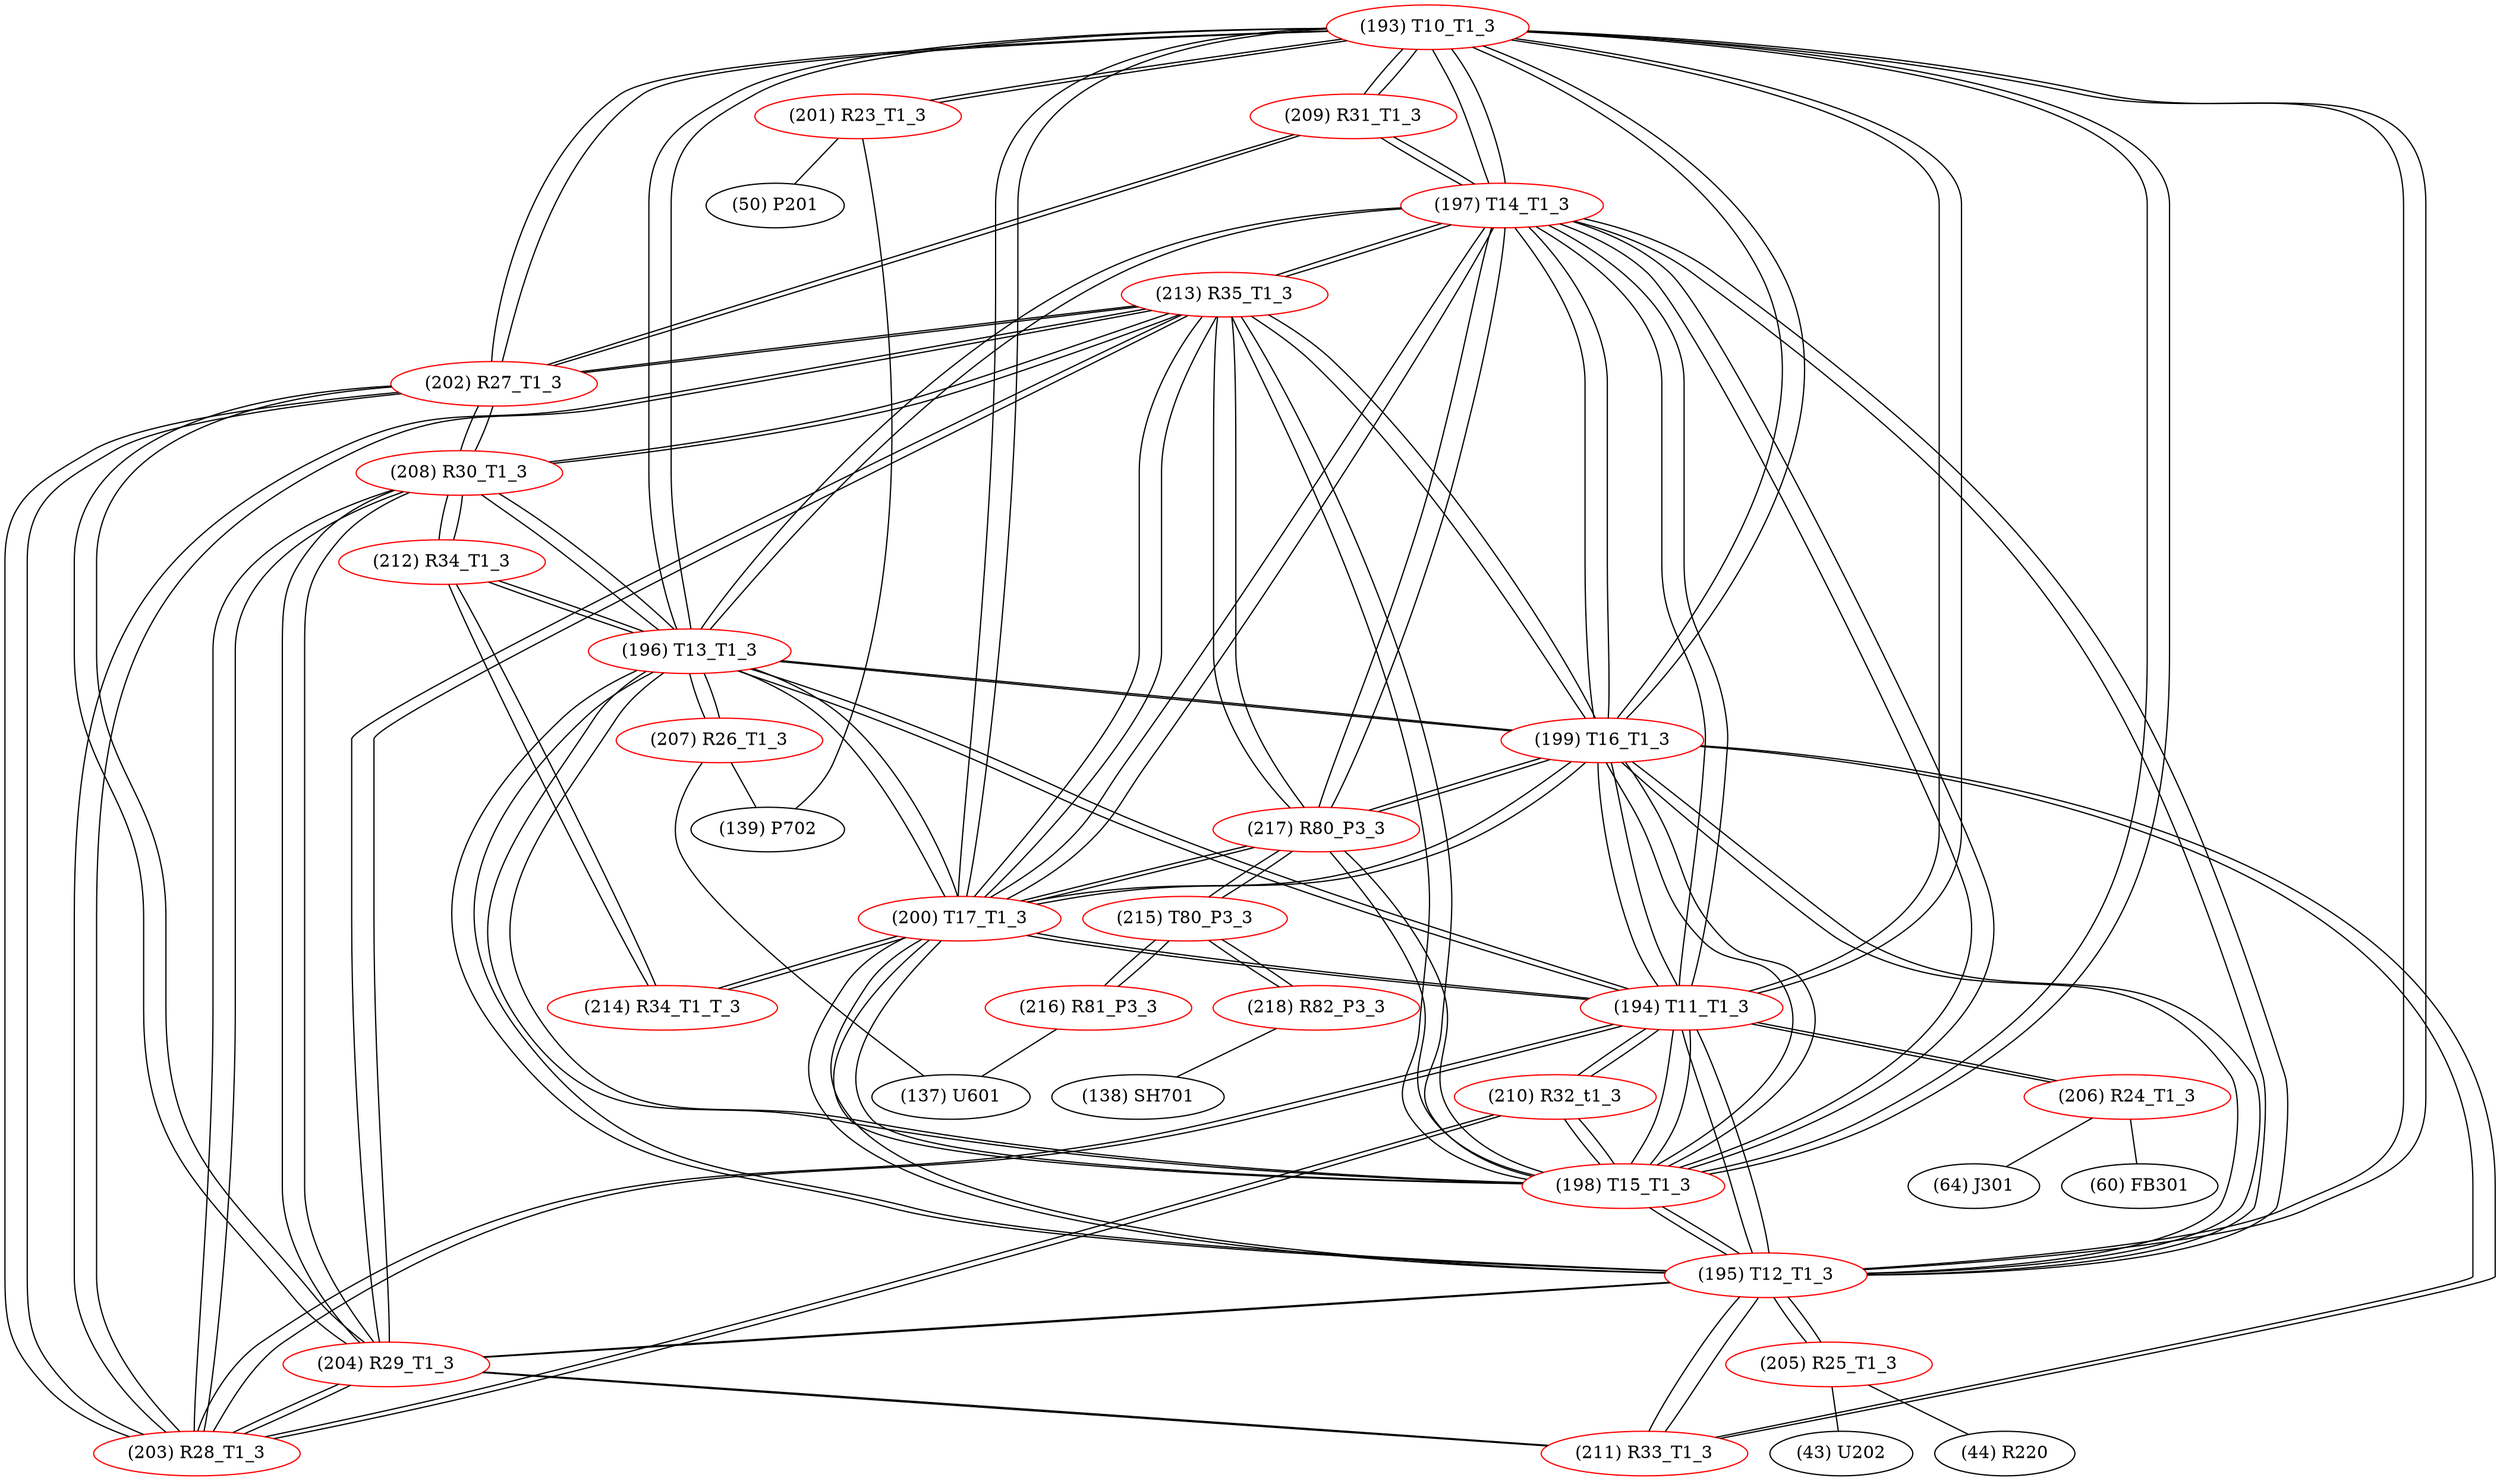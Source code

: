 graph {
	193 [label="(193) T10_T1_3" color=red]
	201 [label="(201) R23_T1_3"]
	209 [label="(209) R31_T1_3"]
	202 [label="(202) R27_T1_3"]
	199 [label="(199) T16_T1_3"]
	200 [label="(200) T17_T1_3"]
	198 [label="(198) T15_T1_3"]
	195 [label="(195) T12_T1_3"]
	197 [label="(197) T14_T1_3"]
	196 [label="(196) T13_T1_3"]
	194 [label="(194) T11_T1_3"]
	194 [label="(194) T11_T1_3" color=red]
	206 [label="(206) R24_T1_3"]
	203 [label="(203) R28_T1_3"]
	210 [label="(210) R32_t1_3"]
	193 [label="(193) T10_T1_3"]
	199 [label="(199) T16_T1_3"]
	200 [label="(200) T17_T1_3"]
	198 [label="(198) T15_T1_3"]
	195 [label="(195) T12_T1_3"]
	197 [label="(197) T14_T1_3"]
	196 [label="(196) T13_T1_3"]
	195 [label="(195) T12_T1_3" color=red]
	211 [label="(211) R33_T1_3"]
	204 [label="(204) R29_T1_3"]
	205 [label="(205) R25_T1_3"]
	193 [label="(193) T10_T1_3"]
	199 [label="(199) T16_T1_3"]
	200 [label="(200) T17_T1_3"]
	198 [label="(198) T15_T1_3"]
	197 [label="(197) T14_T1_3"]
	196 [label="(196) T13_T1_3"]
	194 [label="(194) T11_T1_3"]
	196 [label="(196) T13_T1_3" color=red]
	208 [label="(208) R30_T1_3"]
	212 [label="(212) R34_T1_3"]
	207 [label="(207) R26_T1_3"]
	193 [label="(193) T10_T1_3"]
	199 [label="(199) T16_T1_3"]
	200 [label="(200) T17_T1_3"]
	198 [label="(198) T15_T1_3"]
	195 [label="(195) T12_T1_3"]
	197 [label="(197) T14_T1_3"]
	194 [label="(194) T11_T1_3"]
	197 [label="(197) T14_T1_3" color=red]
	193 [label="(193) T10_T1_3"]
	199 [label="(199) T16_T1_3"]
	200 [label="(200) T17_T1_3"]
	198 [label="(198) T15_T1_3"]
	195 [label="(195) T12_T1_3"]
	196 [label="(196) T13_T1_3"]
	194 [label="(194) T11_T1_3"]
	209 [label="(209) R31_T1_3"]
	217 [label="(217) R80_P3_3"]
	213 [label="(213) R35_T1_3"]
	198 [label="(198) T15_T1_3" color=red]
	210 [label="(210) R32_t1_3"]
	193 [label="(193) T10_T1_3"]
	199 [label="(199) T16_T1_3"]
	200 [label="(200) T17_T1_3"]
	195 [label="(195) T12_T1_3"]
	197 [label="(197) T14_T1_3"]
	196 [label="(196) T13_T1_3"]
	194 [label="(194) T11_T1_3"]
	217 [label="(217) R80_P3_3"]
	213 [label="(213) R35_T1_3"]
	199 [label="(199) T16_T1_3" color=red]
	211 [label="(211) R33_T1_3"]
	193 [label="(193) T10_T1_3"]
	200 [label="(200) T17_T1_3"]
	198 [label="(198) T15_T1_3"]
	195 [label="(195) T12_T1_3"]
	197 [label="(197) T14_T1_3"]
	196 [label="(196) T13_T1_3"]
	194 [label="(194) T11_T1_3"]
	217 [label="(217) R80_P3_3"]
	213 [label="(213) R35_T1_3"]
	200 [label="(200) T17_T1_3" color=red]
	214 [label="(214) R34_T1_T_3"]
	193 [label="(193) T10_T1_3"]
	199 [label="(199) T16_T1_3"]
	198 [label="(198) T15_T1_3"]
	195 [label="(195) T12_T1_3"]
	197 [label="(197) T14_T1_3"]
	196 [label="(196) T13_T1_3"]
	194 [label="(194) T11_T1_3"]
	217 [label="(217) R80_P3_3"]
	213 [label="(213) R35_T1_3"]
	201 [label="(201) R23_T1_3" color=red]
	50 [label="(50) P201"]
	139 [label="(139) P702"]
	193 [label="(193) T10_T1_3"]
	202 [label="(202) R27_T1_3" color=red]
	208 [label="(208) R30_T1_3"]
	213 [label="(213) R35_T1_3"]
	204 [label="(204) R29_T1_3"]
	203 [label="(203) R28_T1_3"]
	193 [label="(193) T10_T1_3"]
	209 [label="(209) R31_T1_3"]
	203 [label="(203) R28_T1_3" color=red]
	208 [label="(208) R30_T1_3"]
	213 [label="(213) R35_T1_3"]
	204 [label="(204) R29_T1_3"]
	202 [label="(202) R27_T1_3"]
	194 [label="(194) T11_T1_3"]
	210 [label="(210) R32_t1_3"]
	204 [label="(204) R29_T1_3" color=red]
	208 [label="(208) R30_T1_3"]
	213 [label="(213) R35_T1_3"]
	203 [label="(203) R28_T1_3"]
	202 [label="(202) R27_T1_3"]
	211 [label="(211) R33_T1_3"]
	195 [label="(195) T12_T1_3"]
	205 [label="(205) R25_T1_3" color=red]
	43 [label="(43) U202"]
	44 [label="(44) R220"]
	195 [label="(195) T12_T1_3"]
	206 [label="(206) R24_T1_3" color=red]
	60 [label="(60) FB301"]
	64 [label="(64) J301"]
	194 [label="(194) T11_T1_3"]
	207 [label="(207) R26_T1_3" color=red]
	137 [label="(137) U601"]
	139 [label="(139) P702"]
	196 [label="(196) T13_T1_3"]
	208 [label="(208) R30_T1_3" color=red]
	213 [label="(213) R35_T1_3"]
	204 [label="(204) R29_T1_3"]
	203 [label="(203) R28_T1_3"]
	202 [label="(202) R27_T1_3"]
	212 [label="(212) R34_T1_3"]
	196 [label="(196) T13_T1_3"]
	209 [label="(209) R31_T1_3" color=red]
	193 [label="(193) T10_T1_3"]
	202 [label="(202) R27_T1_3"]
	197 [label="(197) T14_T1_3"]
	210 [label="(210) R32_t1_3" color=red]
	198 [label="(198) T15_T1_3"]
	194 [label="(194) T11_T1_3"]
	203 [label="(203) R28_T1_3"]
	211 [label="(211) R33_T1_3" color=red]
	199 [label="(199) T16_T1_3"]
	204 [label="(204) R29_T1_3"]
	195 [label="(195) T12_T1_3"]
	212 [label="(212) R34_T1_3" color=red]
	208 [label="(208) R30_T1_3"]
	196 [label="(196) T13_T1_3"]
	214 [label="(214) R34_T1_T_3"]
	213 [label="(213) R35_T1_3" color=red]
	208 [label="(208) R30_T1_3"]
	204 [label="(204) R29_T1_3"]
	203 [label="(203) R28_T1_3"]
	202 [label="(202) R27_T1_3"]
	217 [label="(217) R80_P3_3"]
	200 [label="(200) T17_T1_3"]
	199 [label="(199) T16_T1_3"]
	198 [label="(198) T15_T1_3"]
	197 [label="(197) T14_T1_3"]
	214 [label="(214) R34_T1_T_3" color=red]
	200 [label="(200) T17_T1_3"]
	212 [label="(212) R34_T1_3"]
	215 [label="(215) T80_P3_3" color=red]
	216 [label="(216) R81_P3_3"]
	218 [label="(218) R82_P3_3"]
	217 [label="(217) R80_P3_3"]
	216 [label="(216) R81_P3_3" color=red]
	137 [label="(137) U601"]
	215 [label="(215) T80_P3_3"]
	217 [label="(217) R80_P3_3" color=red]
	200 [label="(200) T17_T1_3"]
	213 [label="(213) R35_T1_3"]
	199 [label="(199) T16_T1_3"]
	198 [label="(198) T15_T1_3"]
	197 [label="(197) T14_T1_3"]
	215 [label="(215) T80_P3_3"]
	218 [label="(218) R82_P3_3" color=red]
	138 [label="(138) SH701"]
	215 [label="(215) T80_P3_3"]
	193 -- 201
	193 -- 209
	193 -- 202
	193 -- 199
	193 -- 200
	193 -- 198
	193 -- 195
	193 -- 197
	193 -- 196
	193 -- 194
	194 -- 206
	194 -- 203
	194 -- 210
	194 -- 193
	194 -- 199
	194 -- 200
	194 -- 198
	194 -- 195
	194 -- 197
	194 -- 196
	195 -- 211
	195 -- 204
	195 -- 205
	195 -- 193
	195 -- 199
	195 -- 200
	195 -- 198
	195 -- 197
	195 -- 196
	195 -- 194
	196 -- 208
	196 -- 212
	196 -- 207
	196 -- 193
	196 -- 199
	196 -- 200
	196 -- 198
	196 -- 195
	196 -- 197
	196 -- 194
	197 -- 193
	197 -- 199
	197 -- 200
	197 -- 198
	197 -- 195
	197 -- 196
	197 -- 194
	197 -- 209
	197 -- 217
	197 -- 213
	198 -- 210
	198 -- 193
	198 -- 199
	198 -- 200
	198 -- 195
	198 -- 197
	198 -- 196
	198 -- 194
	198 -- 217
	198 -- 213
	199 -- 211
	199 -- 193
	199 -- 200
	199 -- 198
	199 -- 195
	199 -- 197
	199 -- 196
	199 -- 194
	199 -- 217
	199 -- 213
	200 -- 214
	200 -- 193
	200 -- 199
	200 -- 198
	200 -- 195
	200 -- 197
	200 -- 196
	200 -- 194
	200 -- 217
	200 -- 213
	201 -- 50
	201 -- 139
	201 -- 193
	202 -- 208
	202 -- 213
	202 -- 204
	202 -- 203
	202 -- 193
	202 -- 209
	203 -- 208
	203 -- 213
	203 -- 204
	203 -- 202
	203 -- 194
	203 -- 210
	204 -- 208
	204 -- 213
	204 -- 203
	204 -- 202
	204 -- 211
	204 -- 195
	205 -- 43
	205 -- 44
	205 -- 195
	206 -- 60
	206 -- 64
	206 -- 194
	207 -- 137
	207 -- 139
	207 -- 196
	208 -- 213
	208 -- 204
	208 -- 203
	208 -- 202
	208 -- 212
	208 -- 196
	209 -- 193
	209 -- 202
	209 -- 197
	210 -- 198
	210 -- 194
	210 -- 203
	211 -- 199
	211 -- 204
	211 -- 195
	212 -- 208
	212 -- 196
	212 -- 214
	213 -- 208
	213 -- 204
	213 -- 203
	213 -- 202
	213 -- 217
	213 -- 200
	213 -- 199
	213 -- 198
	213 -- 197
	214 -- 200
	214 -- 212
	215 -- 216
	215 -- 218
	215 -- 217
	216 -- 137
	216 -- 215
	217 -- 200
	217 -- 213
	217 -- 199
	217 -- 198
	217 -- 197
	217 -- 215
	218 -- 138
	218 -- 215
}